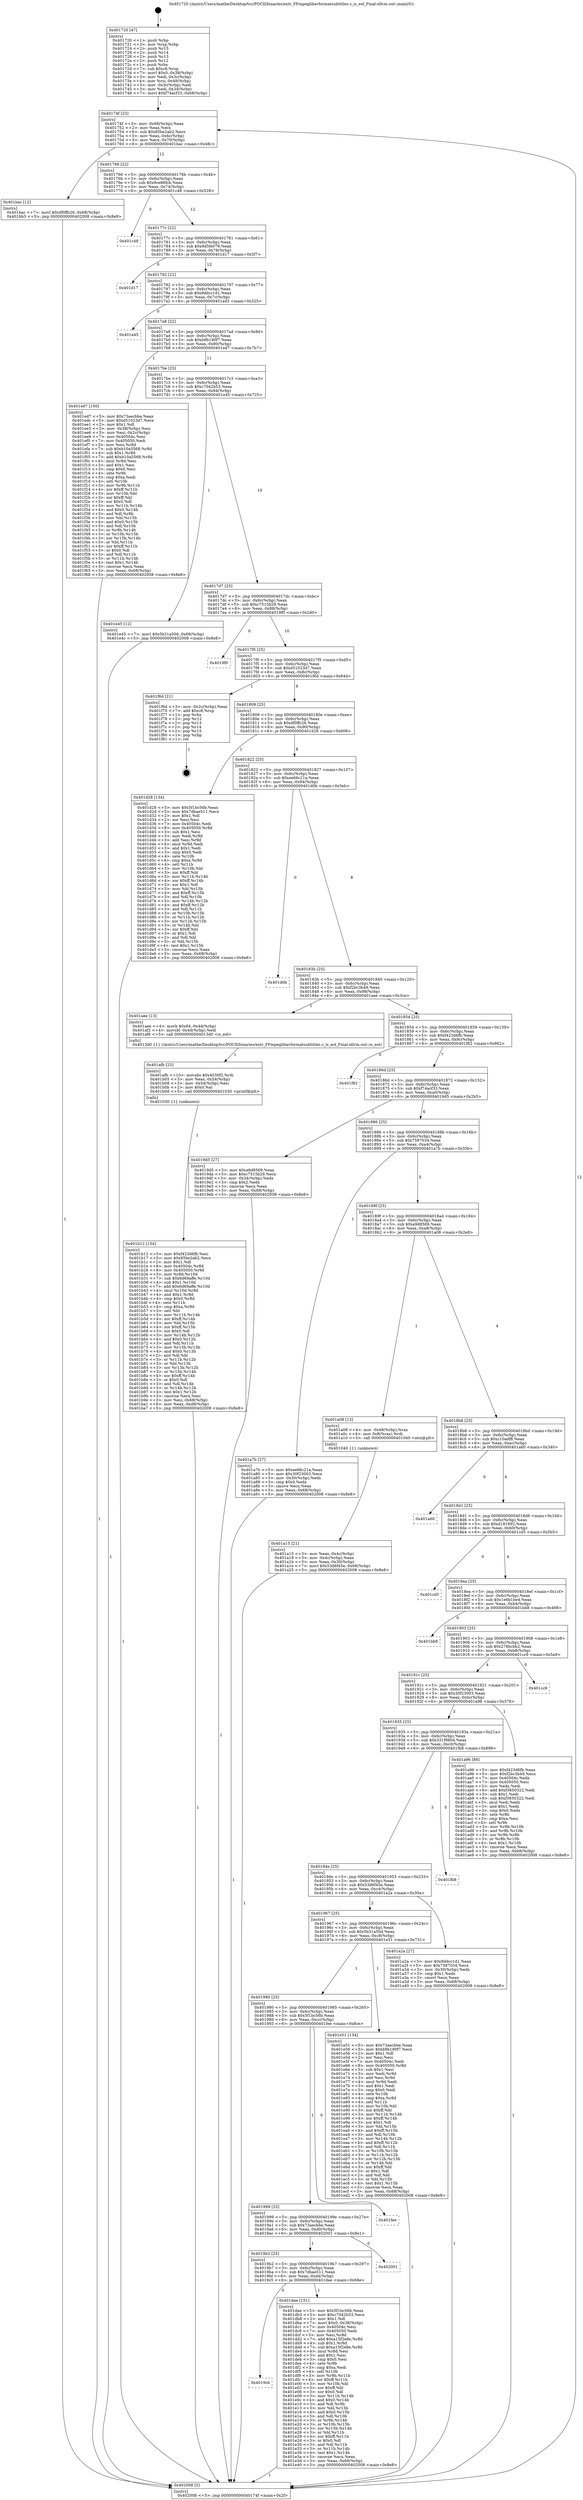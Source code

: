 digraph "0x401720" {
  label = "0x401720 (/mnt/c/Users/mathe/Desktop/tcc/POCII/binaries/extr_FFmpeglibavformatsubtitles.c_is_eol_Final-ollvm.out::main(0))"
  labelloc = "t"
  node[shape=record]

  Entry [label="",width=0.3,height=0.3,shape=circle,fillcolor=black,style=filled]
  "0x40174f" [label="{
     0x40174f [23]\l
     | [instrs]\l
     &nbsp;&nbsp;0x40174f \<+3\>: mov -0x68(%rbp),%eax\l
     &nbsp;&nbsp;0x401752 \<+2\>: mov %eax,%ecx\l
     &nbsp;&nbsp;0x401754 \<+6\>: sub $0x85be2ab2,%ecx\l
     &nbsp;&nbsp;0x40175a \<+3\>: mov %eax,-0x6c(%rbp)\l
     &nbsp;&nbsp;0x40175d \<+3\>: mov %ecx,-0x70(%rbp)\l
     &nbsp;&nbsp;0x401760 \<+6\>: je 0000000000401bac \<main+0x48c\>\l
  }"]
  "0x401bac" [label="{
     0x401bac [12]\l
     | [instrs]\l
     &nbsp;&nbsp;0x401bac \<+7\>: movl $0xdf0ffc26,-0x68(%rbp)\l
     &nbsp;&nbsp;0x401bb3 \<+5\>: jmp 0000000000402008 \<main+0x8e8\>\l
  }"]
  "0x401766" [label="{
     0x401766 [22]\l
     | [instrs]\l
     &nbsp;&nbsp;0x401766 \<+5\>: jmp 000000000040176b \<main+0x4b\>\l
     &nbsp;&nbsp;0x40176b \<+3\>: mov -0x6c(%rbp),%eax\l
     &nbsp;&nbsp;0x40176e \<+5\>: sub $0x9ce86fcb,%eax\l
     &nbsp;&nbsp;0x401773 \<+3\>: mov %eax,-0x74(%rbp)\l
     &nbsp;&nbsp;0x401776 \<+6\>: je 0000000000401c48 \<main+0x528\>\l
  }"]
  Exit [label="",width=0.3,height=0.3,shape=circle,fillcolor=black,style=filled,peripheries=2]
  "0x401c48" [label="{
     0x401c48\l
  }", style=dashed]
  "0x40177c" [label="{
     0x40177c [22]\l
     | [instrs]\l
     &nbsp;&nbsp;0x40177c \<+5\>: jmp 0000000000401781 \<main+0x61\>\l
     &nbsp;&nbsp;0x401781 \<+3\>: mov -0x6c(%rbp),%eax\l
     &nbsp;&nbsp;0x401784 \<+5\>: sub $0x9d5fe079,%eax\l
     &nbsp;&nbsp;0x401789 \<+3\>: mov %eax,-0x78(%rbp)\l
     &nbsp;&nbsp;0x40178c \<+6\>: je 0000000000401d17 \<main+0x5f7\>\l
  }"]
  "0x4019cb" [label="{
     0x4019cb\l
  }", style=dashed]
  "0x401d17" [label="{
     0x401d17\l
  }", style=dashed]
  "0x401792" [label="{
     0x401792 [22]\l
     | [instrs]\l
     &nbsp;&nbsp;0x401792 \<+5\>: jmp 0000000000401797 \<main+0x77\>\l
     &nbsp;&nbsp;0x401797 \<+3\>: mov -0x6c(%rbp),%eax\l
     &nbsp;&nbsp;0x40179a \<+5\>: sub $0x9ddcc1d1,%eax\l
     &nbsp;&nbsp;0x40179f \<+3\>: mov %eax,-0x7c(%rbp)\l
     &nbsp;&nbsp;0x4017a2 \<+6\>: je 0000000000401a45 \<main+0x325\>\l
  }"]
  "0x401dae" [label="{
     0x401dae [151]\l
     | [instrs]\l
     &nbsp;&nbsp;0x401dae \<+5\>: mov $0x5f1bc56b,%eax\l
     &nbsp;&nbsp;0x401db3 \<+5\>: mov $0xc7042b53,%ecx\l
     &nbsp;&nbsp;0x401db8 \<+2\>: mov $0x1,%dl\l
     &nbsp;&nbsp;0x401dba \<+7\>: movl $0x0,-0x38(%rbp)\l
     &nbsp;&nbsp;0x401dc1 \<+7\>: mov 0x40504c,%esi\l
     &nbsp;&nbsp;0x401dc8 \<+7\>: mov 0x405050,%edi\l
     &nbsp;&nbsp;0x401dcf \<+3\>: mov %esi,%r8d\l
     &nbsp;&nbsp;0x401dd2 \<+7\>: add $0xa15f2e8e,%r8d\l
     &nbsp;&nbsp;0x401dd9 \<+4\>: sub $0x1,%r8d\l
     &nbsp;&nbsp;0x401ddd \<+7\>: sub $0xa15f2e8e,%r8d\l
     &nbsp;&nbsp;0x401de4 \<+4\>: imul %r8d,%esi\l
     &nbsp;&nbsp;0x401de8 \<+3\>: and $0x1,%esi\l
     &nbsp;&nbsp;0x401deb \<+3\>: cmp $0x0,%esi\l
     &nbsp;&nbsp;0x401dee \<+4\>: sete %r9b\l
     &nbsp;&nbsp;0x401df2 \<+3\>: cmp $0xa,%edi\l
     &nbsp;&nbsp;0x401df5 \<+4\>: setl %r10b\l
     &nbsp;&nbsp;0x401df9 \<+3\>: mov %r9b,%r11b\l
     &nbsp;&nbsp;0x401dfc \<+4\>: xor $0xff,%r11b\l
     &nbsp;&nbsp;0x401e00 \<+3\>: mov %r10b,%bl\l
     &nbsp;&nbsp;0x401e03 \<+3\>: xor $0xff,%bl\l
     &nbsp;&nbsp;0x401e06 \<+3\>: xor $0x0,%dl\l
     &nbsp;&nbsp;0x401e09 \<+3\>: mov %r11b,%r14b\l
     &nbsp;&nbsp;0x401e0c \<+4\>: and $0x0,%r14b\l
     &nbsp;&nbsp;0x401e10 \<+3\>: and %dl,%r9b\l
     &nbsp;&nbsp;0x401e13 \<+3\>: mov %bl,%r15b\l
     &nbsp;&nbsp;0x401e16 \<+4\>: and $0x0,%r15b\l
     &nbsp;&nbsp;0x401e1a \<+3\>: and %dl,%r10b\l
     &nbsp;&nbsp;0x401e1d \<+3\>: or %r9b,%r14b\l
     &nbsp;&nbsp;0x401e20 \<+3\>: or %r10b,%r15b\l
     &nbsp;&nbsp;0x401e23 \<+3\>: xor %r15b,%r14b\l
     &nbsp;&nbsp;0x401e26 \<+3\>: or %bl,%r11b\l
     &nbsp;&nbsp;0x401e29 \<+4\>: xor $0xff,%r11b\l
     &nbsp;&nbsp;0x401e2d \<+3\>: or $0x0,%dl\l
     &nbsp;&nbsp;0x401e30 \<+3\>: and %dl,%r11b\l
     &nbsp;&nbsp;0x401e33 \<+3\>: or %r11b,%r14b\l
     &nbsp;&nbsp;0x401e36 \<+4\>: test $0x1,%r14b\l
     &nbsp;&nbsp;0x401e3a \<+3\>: cmovne %ecx,%eax\l
     &nbsp;&nbsp;0x401e3d \<+3\>: mov %eax,-0x68(%rbp)\l
     &nbsp;&nbsp;0x401e40 \<+5\>: jmp 0000000000402008 \<main+0x8e8\>\l
  }"]
  "0x401a45" [label="{
     0x401a45\l
  }", style=dashed]
  "0x4017a8" [label="{
     0x4017a8 [22]\l
     | [instrs]\l
     &nbsp;&nbsp;0x4017a8 \<+5\>: jmp 00000000004017ad \<main+0x8d\>\l
     &nbsp;&nbsp;0x4017ad \<+3\>: mov -0x6c(%rbp),%eax\l
     &nbsp;&nbsp;0x4017b0 \<+5\>: sub $0xb9b190f7,%eax\l
     &nbsp;&nbsp;0x4017b5 \<+3\>: mov %eax,-0x80(%rbp)\l
     &nbsp;&nbsp;0x4017b8 \<+6\>: je 0000000000401ed7 \<main+0x7b7\>\l
  }"]
  "0x4019b2" [label="{
     0x4019b2 [25]\l
     | [instrs]\l
     &nbsp;&nbsp;0x4019b2 \<+5\>: jmp 00000000004019b7 \<main+0x297\>\l
     &nbsp;&nbsp;0x4019b7 \<+3\>: mov -0x6c(%rbp),%eax\l
     &nbsp;&nbsp;0x4019ba \<+5\>: sub $0x7dbae511,%eax\l
     &nbsp;&nbsp;0x4019bf \<+6\>: mov %eax,-0xd4(%rbp)\l
     &nbsp;&nbsp;0x4019c5 \<+6\>: je 0000000000401dae \<main+0x68e\>\l
  }"]
  "0x401ed7" [label="{
     0x401ed7 [150]\l
     | [instrs]\l
     &nbsp;&nbsp;0x401ed7 \<+5\>: mov $0x73aecbbe,%eax\l
     &nbsp;&nbsp;0x401edc \<+5\>: mov $0xd51023d7,%ecx\l
     &nbsp;&nbsp;0x401ee1 \<+2\>: mov $0x1,%dl\l
     &nbsp;&nbsp;0x401ee3 \<+3\>: mov -0x38(%rbp),%esi\l
     &nbsp;&nbsp;0x401ee6 \<+3\>: mov %esi,-0x2c(%rbp)\l
     &nbsp;&nbsp;0x401ee9 \<+7\>: mov 0x40504c,%esi\l
     &nbsp;&nbsp;0x401ef0 \<+7\>: mov 0x405050,%edi\l
     &nbsp;&nbsp;0x401ef7 \<+3\>: mov %esi,%r8d\l
     &nbsp;&nbsp;0x401efa \<+7\>: sub $0xb10a5568,%r8d\l
     &nbsp;&nbsp;0x401f01 \<+4\>: sub $0x1,%r8d\l
     &nbsp;&nbsp;0x401f05 \<+7\>: add $0xb10a5568,%r8d\l
     &nbsp;&nbsp;0x401f0c \<+4\>: imul %r8d,%esi\l
     &nbsp;&nbsp;0x401f10 \<+3\>: and $0x1,%esi\l
     &nbsp;&nbsp;0x401f13 \<+3\>: cmp $0x0,%esi\l
     &nbsp;&nbsp;0x401f16 \<+4\>: sete %r9b\l
     &nbsp;&nbsp;0x401f1a \<+3\>: cmp $0xa,%edi\l
     &nbsp;&nbsp;0x401f1d \<+4\>: setl %r10b\l
     &nbsp;&nbsp;0x401f21 \<+3\>: mov %r9b,%r11b\l
     &nbsp;&nbsp;0x401f24 \<+4\>: xor $0xff,%r11b\l
     &nbsp;&nbsp;0x401f28 \<+3\>: mov %r10b,%bl\l
     &nbsp;&nbsp;0x401f2b \<+3\>: xor $0xff,%bl\l
     &nbsp;&nbsp;0x401f2e \<+3\>: xor $0x0,%dl\l
     &nbsp;&nbsp;0x401f31 \<+3\>: mov %r11b,%r14b\l
     &nbsp;&nbsp;0x401f34 \<+4\>: and $0x0,%r14b\l
     &nbsp;&nbsp;0x401f38 \<+3\>: and %dl,%r9b\l
     &nbsp;&nbsp;0x401f3b \<+3\>: mov %bl,%r15b\l
     &nbsp;&nbsp;0x401f3e \<+4\>: and $0x0,%r15b\l
     &nbsp;&nbsp;0x401f42 \<+3\>: and %dl,%r10b\l
     &nbsp;&nbsp;0x401f45 \<+3\>: or %r9b,%r14b\l
     &nbsp;&nbsp;0x401f48 \<+3\>: or %r10b,%r15b\l
     &nbsp;&nbsp;0x401f4b \<+3\>: xor %r15b,%r14b\l
     &nbsp;&nbsp;0x401f4e \<+3\>: or %bl,%r11b\l
     &nbsp;&nbsp;0x401f51 \<+4\>: xor $0xff,%r11b\l
     &nbsp;&nbsp;0x401f55 \<+3\>: or $0x0,%dl\l
     &nbsp;&nbsp;0x401f58 \<+3\>: and %dl,%r11b\l
     &nbsp;&nbsp;0x401f5b \<+3\>: or %r11b,%r14b\l
     &nbsp;&nbsp;0x401f5e \<+4\>: test $0x1,%r14b\l
     &nbsp;&nbsp;0x401f62 \<+3\>: cmovne %ecx,%eax\l
     &nbsp;&nbsp;0x401f65 \<+3\>: mov %eax,-0x68(%rbp)\l
     &nbsp;&nbsp;0x401f68 \<+5\>: jmp 0000000000402008 \<main+0x8e8\>\l
  }"]
  "0x4017be" [label="{
     0x4017be [25]\l
     | [instrs]\l
     &nbsp;&nbsp;0x4017be \<+5\>: jmp 00000000004017c3 \<main+0xa3\>\l
     &nbsp;&nbsp;0x4017c3 \<+3\>: mov -0x6c(%rbp),%eax\l
     &nbsp;&nbsp;0x4017c6 \<+5\>: sub $0xc7042b53,%eax\l
     &nbsp;&nbsp;0x4017cb \<+6\>: mov %eax,-0x84(%rbp)\l
     &nbsp;&nbsp;0x4017d1 \<+6\>: je 0000000000401e45 \<main+0x725\>\l
  }"]
  "0x402001" [label="{
     0x402001\l
  }", style=dashed]
  "0x401e45" [label="{
     0x401e45 [12]\l
     | [instrs]\l
     &nbsp;&nbsp;0x401e45 \<+7\>: movl $0x5b31a50d,-0x68(%rbp)\l
     &nbsp;&nbsp;0x401e4c \<+5\>: jmp 0000000000402008 \<main+0x8e8\>\l
  }"]
  "0x4017d7" [label="{
     0x4017d7 [25]\l
     | [instrs]\l
     &nbsp;&nbsp;0x4017d7 \<+5\>: jmp 00000000004017dc \<main+0xbc\>\l
     &nbsp;&nbsp;0x4017dc \<+3\>: mov -0x6c(%rbp),%eax\l
     &nbsp;&nbsp;0x4017df \<+5\>: sub $0xc7515b29,%eax\l
     &nbsp;&nbsp;0x4017e4 \<+6\>: mov %eax,-0x88(%rbp)\l
     &nbsp;&nbsp;0x4017ea \<+6\>: je 00000000004019f0 \<main+0x2d0\>\l
  }"]
  "0x401999" [label="{
     0x401999 [25]\l
     | [instrs]\l
     &nbsp;&nbsp;0x401999 \<+5\>: jmp 000000000040199e \<main+0x27e\>\l
     &nbsp;&nbsp;0x40199e \<+3\>: mov -0x6c(%rbp),%eax\l
     &nbsp;&nbsp;0x4019a1 \<+5\>: sub $0x73aecbbe,%eax\l
     &nbsp;&nbsp;0x4019a6 \<+6\>: mov %eax,-0xd0(%rbp)\l
     &nbsp;&nbsp;0x4019ac \<+6\>: je 0000000000402001 \<main+0x8e1\>\l
  }"]
  "0x4019f0" [label="{
     0x4019f0\l
  }", style=dashed]
  "0x4017f0" [label="{
     0x4017f0 [25]\l
     | [instrs]\l
     &nbsp;&nbsp;0x4017f0 \<+5\>: jmp 00000000004017f5 \<main+0xd5\>\l
     &nbsp;&nbsp;0x4017f5 \<+3\>: mov -0x6c(%rbp),%eax\l
     &nbsp;&nbsp;0x4017f8 \<+5\>: sub $0xd51023d7,%eax\l
     &nbsp;&nbsp;0x4017fd \<+6\>: mov %eax,-0x8c(%rbp)\l
     &nbsp;&nbsp;0x401803 \<+6\>: je 0000000000401f6d \<main+0x84d\>\l
  }"]
  "0x401fee" [label="{
     0x401fee\l
  }", style=dashed]
  "0x401f6d" [label="{
     0x401f6d [21]\l
     | [instrs]\l
     &nbsp;&nbsp;0x401f6d \<+3\>: mov -0x2c(%rbp),%eax\l
     &nbsp;&nbsp;0x401f70 \<+7\>: add $0xc8,%rsp\l
     &nbsp;&nbsp;0x401f77 \<+1\>: pop %rbx\l
     &nbsp;&nbsp;0x401f78 \<+2\>: pop %r12\l
     &nbsp;&nbsp;0x401f7a \<+2\>: pop %r13\l
     &nbsp;&nbsp;0x401f7c \<+2\>: pop %r14\l
     &nbsp;&nbsp;0x401f7e \<+2\>: pop %r15\l
     &nbsp;&nbsp;0x401f80 \<+1\>: pop %rbp\l
     &nbsp;&nbsp;0x401f81 \<+1\>: ret\l
  }"]
  "0x401809" [label="{
     0x401809 [25]\l
     | [instrs]\l
     &nbsp;&nbsp;0x401809 \<+5\>: jmp 000000000040180e \<main+0xee\>\l
     &nbsp;&nbsp;0x40180e \<+3\>: mov -0x6c(%rbp),%eax\l
     &nbsp;&nbsp;0x401811 \<+5\>: sub $0xdf0ffc26,%eax\l
     &nbsp;&nbsp;0x401816 \<+6\>: mov %eax,-0x90(%rbp)\l
     &nbsp;&nbsp;0x40181c \<+6\>: je 0000000000401d28 \<main+0x608\>\l
  }"]
  "0x401980" [label="{
     0x401980 [25]\l
     | [instrs]\l
     &nbsp;&nbsp;0x401980 \<+5\>: jmp 0000000000401985 \<main+0x265\>\l
     &nbsp;&nbsp;0x401985 \<+3\>: mov -0x6c(%rbp),%eax\l
     &nbsp;&nbsp;0x401988 \<+5\>: sub $0x5f1bc56b,%eax\l
     &nbsp;&nbsp;0x40198d \<+6\>: mov %eax,-0xcc(%rbp)\l
     &nbsp;&nbsp;0x401993 \<+6\>: je 0000000000401fee \<main+0x8ce\>\l
  }"]
  "0x401d28" [label="{
     0x401d28 [134]\l
     | [instrs]\l
     &nbsp;&nbsp;0x401d28 \<+5\>: mov $0x5f1bc56b,%eax\l
     &nbsp;&nbsp;0x401d2d \<+5\>: mov $0x7dbae511,%ecx\l
     &nbsp;&nbsp;0x401d32 \<+2\>: mov $0x1,%dl\l
     &nbsp;&nbsp;0x401d34 \<+2\>: xor %esi,%esi\l
     &nbsp;&nbsp;0x401d36 \<+7\>: mov 0x40504c,%edi\l
     &nbsp;&nbsp;0x401d3d \<+8\>: mov 0x405050,%r8d\l
     &nbsp;&nbsp;0x401d45 \<+3\>: sub $0x1,%esi\l
     &nbsp;&nbsp;0x401d48 \<+3\>: mov %edi,%r9d\l
     &nbsp;&nbsp;0x401d4b \<+3\>: add %esi,%r9d\l
     &nbsp;&nbsp;0x401d4e \<+4\>: imul %r9d,%edi\l
     &nbsp;&nbsp;0x401d52 \<+3\>: and $0x1,%edi\l
     &nbsp;&nbsp;0x401d55 \<+3\>: cmp $0x0,%edi\l
     &nbsp;&nbsp;0x401d58 \<+4\>: sete %r10b\l
     &nbsp;&nbsp;0x401d5c \<+4\>: cmp $0xa,%r8d\l
     &nbsp;&nbsp;0x401d60 \<+4\>: setl %r11b\l
     &nbsp;&nbsp;0x401d64 \<+3\>: mov %r10b,%bl\l
     &nbsp;&nbsp;0x401d67 \<+3\>: xor $0xff,%bl\l
     &nbsp;&nbsp;0x401d6a \<+3\>: mov %r11b,%r14b\l
     &nbsp;&nbsp;0x401d6d \<+4\>: xor $0xff,%r14b\l
     &nbsp;&nbsp;0x401d71 \<+3\>: xor $0x1,%dl\l
     &nbsp;&nbsp;0x401d74 \<+3\>: mov %bl,%r15b\l
     &nbsp;&nbsp;0x401d77 \<+4\>: and $0xff,%r15b\l
     &nbsp;&nbsp;0x401d7b \<+3\>: and %dl,%r10b\l
     &nbsp;&nbsp;0x401d7e \<+3\>: mov %r14b,%r12b\l
     &nbsp;&nbsp;0x401d81 \<+4\>: and $0xff,%r12b\l
     &nbsp;&nbsp;0x401d85 \<+3\>: and %dl,%r11b\l
     &nbsp;&nbsp;0x401d88 \<+3\>: or %r10b,%r15b\l
     &nbsp;&nbsp;0x401d8b \<+3\>: or %r11b,%r12b\l
     &nbsp;&nbsp;0x401d8e \<+3\>: xor %r12b,%r15b\l
     &nbsp;&nbsp;0x401d91 \<+3\>: or %r14b,%bl\l
     &nbsp;&nbsp;0x401d94 \<+3\>: xor $0xff,%bl\l
     &nbsp;&nbsp;0x401d97 \<+3\>: or $0x1,%dl\l
     &nbsp;&nbsp;0x401d9a \<+2\>: and %dl,%bl\l
     &nbsp;&nbsp;0x401d9c \<+3\>: or %bl,%r15b\l
     &nbsp;&nbsp;0x401d9f \<+4\>: test $0x1,%r15b\l
     &nbsp;&nbsp;0x401da3 \<+3\>: cmovne %ecx,%eax\l
     &nbsp;&nbsp;0x401da6 \<+3\>: mov %eax,-0x68(%rbp)\l
     &nbsp;&nbsp;0x401da9 \<+5\>: jmp 0000000000402008 \<main+0x8e8\>\l
  }"]
  "0x401822" [label="{
     0x401822 [25]\l
     | [instrs]\l
     &nbsp;&nbsp;0x401822 \<+5\>: jmp 0000000000401827 \<main+0x107\>\l
     &nbsp;&nbsp;0x401827 \<+3\>: mov -0x6c(%rbp),%eax\l
     &nbsp;&nbsp;0x40182a \<+5\>: sub $0xee66c21a,%eax\l
     &nbsp;&nbsp;0x40182f \<+6\>: mov %eax,-0x94(%rbp)\l
     &nbsp;&nbsp;0x401835 \<+6\>: je 0000000000401d0b \<main+0x5eb\>\l
  }"]
  "0x401e51" [label="{
     0x401e51 [134]\l
     | [instrs]\l
     &nbsp;&nbsp;0x401e51 \<+5\>: mov $0x73aecbbe,%eax\l
     &nbsp;&nbsp;0x401e56 \<+5\>: mov $0xb9b190f7,%ecx\l
     &nbsp;&nbsp;0x401e5b \<+2\>: mov $0x1,%dl\l
     &nbsp;&nbsp;0x401e5d \<+2\>: xor %esi,%esi\l
     &nbsp;&nbsp;0x401e5f \<+7\>: mov 0x40504c,%edi\l
     &nbsp;&nbsp;0x401e66 \<+8\>: mov 0x405050,%r8d\l
     &nbsp;&nbsp;0x401e6e \<+3\>: sub $0x1,%esi\l
     &nbsp;&nbsp;0x401e71 \<+3\>: mov %edi,%r9d\l
     &nbsp;&nbsp;0x401e74 \<+3\>: add %esi,%r9d\l
     &nbsp;&nbsp;0x401e77 \<+4\>: imul %r9d,%edi\l
     &nbsp;&nbsp;0x401e7b \<+3\>: and $0x1,%edi\l
     &nbsp;&nbsp;0x401e7e \<+3\>: cmp $0x0,%edi\l
     &nbsp;&nbsp;0x401e81 \<+4\>: sete %r10b\l
     &nbsp;&nbsp;0x401e85 \<+4\>: cmp $0xa,%r8d\l
     &nbsp;&nbsp;0x401e89 \<+4\>: setl %r11b\l
     &nbsp;&nbsp;0x401e8d \<+3\>: mov %r10b,%bl\l
     &nbsp;&nbsp;0x401e90 \<+3\>: xor $0xff,%bl\l
     &nbsp;&nbsp;0x401e93 \<+3\>: mov %r11b,%r14b\l
     &nbsp;&nbsp;0x401e96 \<+4\>: xor $0xff,%r14b\l
     &nbsp;&nbsp;0x401e9a \<+3\>: xor $0x1,%dl\l
     &nbsp;&nbsp;0x401e9d \<+3\>: mov %bl,%r15b\l
     &nbsp;&nbsp;0x401ea0 \<+4\>: and $0xff,%r15b\l
     &nbsp;&nbsp;0x401ea4 \<+3\>: and %dl,%r10b\l
     &nbsp;&nbsp;0x401ea7 \<+3\>: mov %r14b,%r12b\l
     &nbsp;&nbsp;0x401eaa \<+4\>: and $0xff,%r12b\l
     &nbsp;&nbsp;0x401eae \<+3\>: and %dl,%r11b\l
     &nbsp;&nbsp;0x401eb1 \<+3\>: or %r10b,%r15b\l
     &nbsp;&nbsp;0x401eb4 \<+3\>: or %r11b,%r12b\l
     &nbsp;&nbsp;0x401eb7 \<+3\>: xor %r12b,%r15b\l
     &nbsp;&nbsp;0x401eba \<+3\>: or %r14b,%bl\l
     &nbsp;&nbsp;0x401ebd \<+3\>: xor $0xff,%bl\l
     &nbsp;&nbsp;0x401ec0 \<+3\>: or $0x1,%dl\l
     &nbsp;&nbsp;0x401ec3 \<+2\>: and %dl,%bl\l
     &nbsp;&nbsp;0x401ec5 \<+3\>: or %bl,%r15b\l
     &nbsp;&nbsp;0x401ec8 \<+4\>: test $0x1,%r15b\l
     &nbsp;&nbsp;0x401ecc \<+3\>: cmovne %ecx,%eax\l
     &nbsp;&nbsp;0x401ecf \<+3\>: mov %eax,-0x68(%rbp)\l
     &nbsp;&nbsp;0x401ed2 \<+5\>: jmp 0000000000402008 \<main+0x8e8\>\l
  }"]
  "0x401d0b" [label="{
     0x401d0b\l
  }", style=dashed]
  "0x40183b" [label="{
     0x40183b [25]\l
     | [instrs]\l
     &nbsp;&nbsp;0x40183b \<+5\>: jmp 0000000000401840 \<main+0x120\>\l
     &nbsp;&nbsp;0x401840 \<+3\>: mov -0x6c(%rbp),%eax\l
     &nbsp;&nbsp;0x401843 \<+5\>: sub $0xf2bc3b49,%eax\l
     &nbsp;&nbsp;0x401848 \<+6\>: mov %eax,-0x98(%rbp)\l
     &nbsp;&nbsp;0x40184e \<+6\>: je 0000000000401aee \<main+0x3ce\>\l
  }"]
  "0x401b12" [label="{
     0x401b12 [154]\l
     | [instrs]\l
     &nbsp;&nbsp;0x401b12 \<+5\>: mov $0xf423d6fb,%esi\l
     &nbsp;&nbsp;0x401b17 \<+5\>: mov $0x85be2ab2,%ecx\l
     &nbsp;&nbsp;0x401b1c \<+2\>: mov $0x1,%dl\l
     &nbsp;&nbsp;0x401b1e \<+8\>: mov 0x40504c,%r8d\l
     &nbsp;&nbsp;0x401b26 \<+8\>: mov 0x405050,%r9d\l
     &nbsp;&nbsp;0x401b2e \<+3\>: mov %r8d,%r10d\l
     &nbsp;&nbsp;0x401b31 \<+7\>: sub $0x6d69affe,%r10d\l
     &nbsp;&nbsp;0x401b38 \<+4\>: sub $0x1,%r10d\l
     &nbsp;&nbsp;0x401b3c \<+7\>: add $0x6d69affe,%r10d\l
     &nbsp;&nbsp;0x401b43 \<+4\>: imul %r10d,%r8d\l
     &nbsp;&nbsp;0x401b47 \<+4\>: and $0x1,%r8d\l
     &nbsp;&nbsp;0x401b4b \<+4\>: cmp $0x0,%r8d\l
     &nbsp;&nbsp;0x401b4f \<+4\>: sete %r11b\l
     &nbsp;&nbsp;0x401b53 \<+4\>: cmp $0xa,%r9d\l
     &nbsp;&nbsp;0x401b57 \<+3\>: setl %bl\l
     &nbsp;&nbsp;0x401b5a \<+3\>: mov %r11b,%r14b\l
     &nbsp;&nbsp;0x401b5d \<+4\>: xor $0xff,%r14b\l
     &nbsp;&nbsp;0x401b61 \<+3\>: mov %bl,%r15b\l
     &nbsp;&nbsp;0x401b64 \<+4\>: xor $0xff,%r15b\l
     &nbsp;&nbsp;0x401b68 \<+3\>: xor $0x0,%dl\l
     &nbsp;&nbsp;0x401b6b \<+3\>: mov %r14b,%r12b\l
     &nbsp;&nbsp;0x401b6e \<+4\>: and $0x0,%r12b\l
     &nbsp;&nbsp;0x401b72 \<+3\>: and %dl,%r11b\l
     &nbsp;&nbsp;0x401b75 \<+3\>: mov %r15b,%r13b\l
     &nbsp;&nbsp;0x401b78 \<+4\>: and $0x0,%r13b\l
     &nbsp;&nbsp;0x401b7c \<+2\>: and %dl,%bl\l
     &nbsp;&nbsp;0x401b7e \<+3\>: or %r11b,%r12b\l
     &nbsp;&nbsp;0x401b81 \<+3\>: or %bl,%r13b\l
     &nbsp;&nbsp;0x401b84 \<+3\>: xor %r13b,%r12b\l
     &nbsp;&nbsp;0x401b87 \<+3\>: or %r15b,%r14b\l
     &nbsp;&nbsp;0x401b8a \<+4\>: xor $0xff,%r14b\l
     &nbsp;&nbsp;0x401b8e \<+3\>: or $0x0,%dl\l
     &nbsp;&nbsp;0x401b91 \<+3\>: and %dl,%r14b\l
     &nbsp;&nbsp;0x401b94 \<+3\>: or %r14b,%r12b\l
     &nbsp;&nbsp;0x401b97 \<+4\>: test $0x1,%r12b\l
     &nbsp;&nbsp;0x401b9b \<+3\>: cmovne %ecx,%esi\l
     &nbsp;&nbsp;0x401b9e \<+3\>: mov %esi,-0x68(%rbp)\l
     &nbsp;&nbsp;0x401ba1 \<+6\>: mov %eax,-0xd8(%rbp)\l
     &nbsp;&nbsp;0x401ba7 \<+5\>: jmp 0000000000402008 \<main+0x8e8\>\l
  }"]
  "0x401aee" [label="{
     0x401aee [13]\l
     | [instrs]\l
     &nbsp;&nbsp;0x401aee \<+4\>: movb $0x64,-0x4d(%rbp)\l
     &nbsp;&nbsp;0x401af2 \<+4\>: movsbl -0x4d(%rbp),%edi\l
     &nbsp;&nbsp;0x401af6 \<+5\>: call 00000000004013d0 \<is_eol\>\l
     | [calls]\l
     &nbsp;&nbsp;0x4013d0 \{1\} (/mnt/c/Users/mathe/Desktop/tcc/POCII/binaries/extr_FFmpeglibavformatsubtitles.c_is_eol_Final-ollvm.out::is_eol)\l
  }"]
  "0x401854" [label="{
     0x401854 [25]\l
     | [instrs]\l
     &nbsp;&nbsp;0x401854 \<+5\>: jmp 0000000000401859 \<main+0x139\>\l
     &nbsp;&nbsp;0x401859 \<+3\>: mov -0x6c(%rbp),%eax\l
     &nbsp;&nbsp;0x40185c \<+5\>: sub $0xf423d6fb,%eax\l
     &nbsp;&nbsp;0x401861 \<+6\>: mov %eax,-0x9c(%rbp)\l
     &nbsp;&nbsp;0x401867 \<+6\>: je 0000000000401f82 \<main+0x862\>\l
  }"]
  "0x401afb" [label="{
     0x401afb [23]\l
     | [instrs]\l
     &nbsp;&nbsp;0x401afb \<+10\>: movabs $0x4030f2,%rdi\l
     &nbsp;&nbsp;0x401b05 \<+3\>: mov %eax,-0x54(%rbp)\l
     &nbsp;&nbsp;0x401b08 \<+3\>: mov -0x54(%rbp),%esi\l
     &nbsp;&nbsp;0x401b0b \<+2\>: mov $0x0,%al\l
     &nbsp;&nbsp;0x401b0d \<+5\>: call 0000000000401030 \<printf@plt\>\l
     | [calls]\l
     &nbsp;&nbsp;0x401030 \{1\} (unknown)\l
  }"]
  "0x401f82" [label="{
     0x401f82\l
  }", style=dashed]
  "0x40186d" [label="{
     0x40186d [25]\l
     | [instrs]\l
     &nbsp;&nbsp;0x40186d \<+5\>: jmp 0000000000401872 \<main+0x152\>\l
     &nbsp;&nbsp;0x401872 \<+3\>: mov -0x6c(%rbp),%eax\l
     &nbsp;&nbsp;0x401875 \<+5\>: sub $0xf74acf33,%eax\l
     &nbsp;&nbsp;0x40187a \<+6\>: mov %eax,-0xa0(%rbp)\l
     &nbsp;&nbsp;0x401880 \<+6\>: je 00000000004019d5 \<main+0x2b5\>\l
  }"]
  "0x401967" [label="{
     0x401967 [25]\l
     | [instrs]\l
     &nbsp;&nbsp;0x401967 \<+5\>: jmp 000000000040196c \<main+0x24c\>\l
     &nbsp;&nbsp;0x40196c \<+3\>: mov -0x6c(%rbp),%eax\l
     &nbsp;&nbsp;0x40196f \<+5\>: sub $0x5b31a50d,%eax\l
     &nbsp;&nbsp;0x401974 \<+6\>: mov %eax,-0xc8(%rbp)\l
     &nbsp;&nbsp;0x40197a \<+6\>: je 0000000000401e51 \<main+0x731\>\l
  }"]
  "0x4019d5" [label="{
     0x4019d5 [27]\l
     | [instrs]\l
     &nbsp;&nbsp;0x4019d5 \<+5\>: mov $0xa9d8569,%eax\l
     &nbsp;&nbsp;0x4019da \<+5\>: mov $0xc7515b29,%ecx\l
     &nbsp;&nbsp;0x4019df \<+3\>: mov -0x34(%rbp),%edx\l
     &nbsp;&nbsp;0x4019e2 \<+3\>: cmp $0x2,%edx\l
     &nbsp;&nbsp;0x4019e5 \<+3\>: cmovne %ecx,%eax\l
     &nbsp;&nbsp;0x4019e8 \<+3\>: mov %eax,-0x68(%rbp)\l
     &nbsp;&nbsp;0x4019eb \<+5\>: jmp 0000000000402008 \<main+0x8e8\>\l
  }"]
  "0x401886" [label="{
     0x401886 [25]\l
     | [instrs]\l
     &nbsp;&nbsp;0x401886 \<+5\>: jmp 000000000040188b \<main+0x16b\>\l
     &nbsp;&nbsp;0x40188b \<+3\>: mov -0x6c(%rbp),%eax\l
     &nbsp;&nbsp;0x40188e \<+5\>: sub $0x7587034,%eax\l
     &nbsp;&nbsp;0x401893 \<+6\>: mov %eax,-0xa4(%rbp)\l
     &nbsp;&nbsp;0x401899 \<+6\>: je 0000000000401a7b \<main+0x35b\>\l
  }"]
  "0x402008" [label="{
     0x402008 [5]\l
     | [instrs]\l
     &nbsp;&nbsp;0x402008 \<+5\>: jmp 000000000040174f \<main+0x2f\>\l
  }"]
  "0x401720" [label="{
     0x401720 [47]\l
     | [instrs]\l
     &nbsp;&nbsp;0x401720 \<+1\>: push %rbp\l
     &nbsp;&nbsp;0x401721 \<+3\>: mov %rsp,%rbp\l
     &nbsp;&nbsp;0x401724 \<+2\>: push %r15\l
     &nbsp;&nbsp;0x401726 \<+2\>: push %r14\l
     &nbsp;&nbsp;0x401728 \<+2\>: push %r13\l
     &nbsp;&nbsp;0x40172a \<+2\>: push %r12\l
     &nbsp;&nbsp;0x40172c \<+1\>: push %rbx\l
     &nbsp;&nbsp;0x40172d \<+7\>: sub $0xc8,%rsp\l
     &nbsp;&nbsp;0x401734 \<+7\>: movl $0x0,-0x38(%rbp)\l
     &nbsp;&nbsp;0x40173b \<+3\>: mov %edi,-0x3c(%rbp)\l
     &nbsp;&nbsp;0x40173e \<+4\>: mov %rsi,-0x48(%rbp)\l
     &nbsp;&nbsp;0x401742 \<+3\>: mov -0x3c(%rbp),%edi\l
     &nbsp;&nbsp;0x401745 \<+3\>: mov %edi,-0x34(%rbp)\l
     &nbsp;&nbsp;0x401748 \<+7\>: movl $0xf74acf33,-0x68(%rbp)\l
  }"]
  "0x401a2a" [label="{
     0x401a2a [27]\l
     | [instrs]\l
     &nbsp;&nbsp;0x401a2a \<+5\>: mov $0x9ddcc1d1,%eax\l
     &nbsp;&nbsp;0x401a2f \<+5\>: mov $0x7587034,%ecx\l
     &nbsp;&nbsp;0x401a34 \<+3\>: mov -0x30(%rbp),%edx\l
     &nbsp;&nbsp;0x401a37 \<+3\>: cmp $0x1,%edx\l
     &nbsp;&nbsp;0x401a3a \<+3\>: cmovl %ecx,%eax\l
     &nbsp;&nbsp;0x401a3d \<+3\>: mov %eax,-0x68(%rbp)\l
     &nbsp;&nbsp;0x401a40 \<+5\>: jmp 0000000000402008 \<main+0x8e8\>\l
  }"]
  "0x401a7b" [label="{
     0x401a7b [27]\l
     | [instrs]\l
     &nbsp;&nbsp;0x401a7b \<+5\>: mov $0xee66c21a,%eax\l
     &nbsp;&nbsp;0x401a80 \<+5\>: mov $0x30f23003,%ecx\l
     &nbsp;&nbsp;0x401a85 \<+3\>: mov -0x30(%rbp),%edx\l
     &nbsp;&nbsp;0x401a88 \<+3\>: cmp $0x0,%edx\l
     &nbsp;&nbsp;0x401a8b \<+3\>: cmove %ecx,%eax\l
     &nbsp;&nbsp;0x401a8e \<+3\>: mov %eax,-0x68(%rbp)\l
     &nbsp;&nbsp;0x401a91 \<+5\>: jmp 0000000000402008 \<main+0x8e8\>\l
  }"]
  "0x40189f" [label="{
     0x40189f [25]\l
     | [instrs]\l
     &nbsp;&nbsp;0x40189f \<+5\>: jmp 00000000004018a4 \<main+0x184\>\l
     &nbsp;&nbsp;0x4018a4 \<+3\>: mov -0x6c(%rbp),%eax\l
     &nbsp;&nbsp;0x4018a7 \<+5\>: sub $0xa9d8569,%eax\l
     &nbsp;&nbsp;0x4018ac \<+6\>: mov %eax,-0xa8(%rbp)\l
     &nbsp;&nbsp;0x4018b2 \<+6\>: je 0000000000401a08 \<main+0x2e8\>\l
  }"]
  "0x40194e" [label="{
     0x40194e [25]\l
     | [instrs]\l
     &nbsp;&nbsp;0x40194e \<+5\>: jmp 0000000000401953 \<main+0x233\>\l
     &nbsp;&nbsp;0x401953 \<+3\>: mov -0x6c(%rbp),%eax\l
     &nbsp;&nbsp;0x401956 \<+5\>: sub $0x53d6f45e,%eax\l
     &nbsp;&nbsp;0x40195b \<+6\>: mov %eax,-0xc4(%rbp)\l
     &nbsp;&nbsp;0x401961 \<+6\>: je 0000000000401a2a \<main+0x30a\>\l
  }"]
  "0x401a08" [label="{
     0x401a08 [13]\l
     | [instrs]\l
     &nbsp;&nbsp;0x401a08 \<+4\>: mov -0x48(%rbp),%rax\l
     &nbsp;&nbsp;0x401a0c \<+4\>: mov 0x8(%rax),%rdi\l
     &nbsp;&nbsp;0x401a10 \<+5\>: call 0000000000401040 \<atoi@plt\>\l
     | [calls]\l
     &nbsp;&nbsp;0x401040 \{1\} (unknown)\l
  }"]
  "0x4018b8" [label="{
     0x4018b8 [25]\l
     | [instrs]\l
     &nbsp;&nbsp;0x4018b8 \<+5\>: jmp 00000000004018bd \<main+0x19d\>\l
     &nbsp;&nbsp;0x4018bd \<+3\>: mov -0x6c(%rbp),%eax\l
     &nbsp;&nbsp;0x4018c0 \<+5\>: sub $0xc10adf8,%eax\l
     &nbsp;&nbsp;0x4018c5 \<+6\>: mov %eax,-0xac(%rbp)\l
     &nbsp;&nbsp;0x4018cb \<+6\>: je 0000000000401a60 \<main+0x340\>\l
  }"]
  "0x401a15" [label="{
     0x401a15 [21]\l
     | [instrs]\l
     &nbsp;&nbsp;0x401a15 \<+3\>: mov %eax,-0x4c(%rbp)\l
     &nbsp;&nbsp;0x401a18 \<+3\>: mov -0x4c(%rbp),%eax\l
     &nbsp;&nbsp;0x401a1b \<+3\>: mov %eax,-0x30(%rbp)\l
     &nbsp;&nbsp;0x401a1e \<+7\>: movl $0x53d6f45e,-0x68(%rbp)\l
     &nbsp;&nbsp;0x401a25 \<+5\>: jmp 0000000000402008 \<main+0x8e8\>\l
  }"]
  "0x401fb8" [label="{
     0x401fb8\l
  }", style=dashed]
  "0x401a60" [label="{
     0x401a60\l
  }", style=dashed]
  "0x4018d1" [label="{
     0x4018d1 [25]\l
     | [instrs]\l
     &nbsp;&nbsp;0x4018d1 \<+5\>: jmp 00000000004018d6 \<main+0x1b6\>\l
     &nbsp;&nbsp;0x4018d6 \<+3\>: mov -0x6c(%rbp),%eax\l
     &nbsp;&nbsp;0x4018d9 \<+5\>: sub $0xd181692,%eax\l
     &nbsp;&nbsp;0x4018de \<+6\>: mov %eax,-0xb0(%rbp)\l
     &nbsp;&nbsp;0x4018e4 \<+6\>: je 0000000000401cd5 \<main+0x5b5\>\l
  }"]
  "0x401935" [label="{
     0x401935 [25]\l
     | [instrs]\l
     &nbsp;&nbsp;0x401935 \<+5\>: jmp 000000000040193a \<main+0x21a\>\l
     &nbsp;&nbsp;0x40193a \<+3\>: mov -0x6c(%rbp),%eax\l
     &nbsp;&nbsp;0x40193d \<+5\>: sub $0x331f980d,%eax\l
     &nbsp;&nbsp;0x401942 \<+6\>: mov %eax,-0xc0(%rbp)\l
     &nbsp;&nbsp;0x401948 \<+6\>: je 0000000000401fb8 \<main+0x898\>\l
  }"]
  "0x401cd5" [label="{
     0x401cd5\l
  }", style=dashed]
  "0x4018ea" [label="{
     0x4018ea [25]\l
     | [instrs]\l
     &nbsp;&nbsp;0x4018ea \<+5\>: jmp 00000000004018ef \<main+0x1cf\>\l
     &nbsp;&nbsp;0x4018ef \<+3\>: mov -0x6c(%rbp),%eax\l
     &nbsp;&nbsp;0x4018f2 \<+5\>: sub $0x1e6b1be4,%eax\l
     &nbsp;&nbsp;0x4018f7 \<+6\>: mov %eax,-0xb4(%rbp)\l
     &nbsp;&nbsp;0x4018fd \<+6\>: je 0000000000401bb8 \<main+0x498\>\l
  }"]
  "0x401a96" [label="{
     0x401a96 [88]\l
     | [instrs]\l
     &nbsp;&nbsp;0x401a96 \<+5\>: mov $0xf423d6fb,%eax\l
     &nbsp;&nbsp;0x401a9b \<+5\>: mov $0xf2bc3b49,%ecx\l
     &nbsp;&nbsp;0x401aa0 \<+7\>: mov 0x40504c,%edx\l
     &nbsp;&nbsp;0x401aa7 \<+7\>: mov 0x405050,%esi\l
     &nbsp;&nbsp;0x401aae \<+2\>: mov %edx,%edi\l
     &nbsp;&nbsp;0x401ab0 \<+6\>: add $0xf3650322,%edi\l
     &nbsp;&nbsp;0x401ab6 \<+3\>: sub $0x1,%edi\l
     &nbsp;&nbsp;0x401ab9 \<+6\>: sub $0xf3650322,%edi\l
     &nbsp;&nbsp;0x401abf \<+3\>: imul %edi,%edx\l
     &nbsp;&nbsp;0x401ac2 \<+3\>: and $0x1,%edx\l
     &nbsp;&nbsp;0x401ac5 \<+3\>: cmp $0x0,%edx\l
     &nbsp;&nbsp;0x401ac8 \<+4\>: sete %r8b\l
     &nbsp;&nbsp;0x401acc \<+3\>: cmp $0xa,%esi\l
     &nbsp;&nbsp;0x401acf \<+4\>: setl %r9b\l
     &nbsp;&nbsp;0x401ad3 \<+3\>: mov %r8b,%r10b\l
     &nbsp;&nbsp;0x401ad6 \<+3\>: and %r9b,%r10b\l
     &nbsp;&nbsp;0x401ad9 \<+3\>: xor %r9b,%r8b\l
     &nbsp;&nbsp;0x401adc \<+3\>: or %r8b,%r10b\l
     &nbsp;&nbsp;0x401adf \<+4\>: test $0x1,%r10b\l
     &nbsp;&nbsp;0x401ae3 \<+3\>: cmovne %ecx,%eax\l
     &nbsp;&nbsp;0x401ae6 \<+3\>: mov %eax,-0x68(%rbp)\l
     &nbsp;&nbsp;0x401ae9 \<+5\>: jmp 0000000000402008 \<main+0x8e8\>\l
  }"]
  "0x401bb8" [label="{
     0x401bb8\l
  }", style=dashed]
  "0x401903" [label="{
     0x401903 [25]\l
     | [instrs]\l
     &nbsp;&nbsp;0x401903 \<+5\>: jmp 0000000000401908 \<main+0x1e8\>\l
     &nbsp;&nbsp;0x401908 \<+3\>: mov -0x6c(%rbp),%eax\l
     &nbsp;&nbsp;0x40190b \<+5\>: sub $0x278bcbb2,%eax\l
     &nbsp;&nbsp;0x401910 \<+6\>: mov %eax,-0xb8(%rbp)\l
     &nbsp;&nbsp;0x401916 \<+6\>: je 0000000000401cc9 \<main+0x5a9\>\l
  }"]
  "0x40191c" [label="{
     0x40191c [25]\l
     | [instrs]\l
     &nbsp;&nbsp;0x40191c \<+5\>: jmp 0000000000401921 \<main+0x201\>\l
     &nbsp;&nbsp;0x401921 \<+3\>: mov -0x6c(%rbp),%eax\l
     &nbsp;&nbsp;0x401924 \<+5\>: sub $0x30f23003,%eax\l
     &nbsp;&nbsp;0x401929 \<+6\>: mov %eax,-0xbc(%rbp)\l
     &nbsp;&nbsp;0x40192f \<+6\>: je 0000000000401a96 \<main+0x376\>\l
  }"]
  "0x401cc9" [label="{
     0x401cc9\l
  }", style=dashed]
  Entry -> "0x401720" [label=" 1"]
  "0x40174f" -> "0x401bac" [label=" 1"]
  "0x40174f" -> "0x401766" [label=" 12"]
  "0x401f6d" -> Exit [label=" 1"]
  "0x401766" -> "0x401c48" [label=" 0"]
  "0x401766" -> "0x40177c" [label=" 12"]
  "0x401ed7" -> "0x402008" [label=" 1"]
  "0x40177c" -> "0x401d17" [label=" 0"]
  "0x40177c" -> "0x401792" [label=" 12"]
  "0x401e51" -> "0x402008" [label=" 1"]
  "0x401792" -> "0x401a45" [label=" 0"]
  "0x401792" -> "0x4017a8" [label=" 12"]
  "0x401e45" -> "0x402008" [label=" 1"]
  "0x4017a8" -> "0x401ed7" [label=" 1"]
  "0x4017a8" -> "0x4017be" [label=" 11"]
  "0x4019b2" -> "0x4019cb" [label=" 0"]
  "0x4017be" -> "0x401e45" [label=" 1"]
  "0x4017be" -> "0x4017d7" [label=" 10"]
  "0x4019b2" -> "0x401dae" [label=" 1"]
  "0x4017d7" -> "0x4019f0" [label=" 0"]
  "0x4017d7" -> "0x4017f0" [label=" 10"]
  "0x401999" -> "0x4019b2" [label=" 1"]
  "0x4017f0" -> "0x401f6d" [label=" 1"]
  "0x4017f0" -> "0x401809" [label=" 9"]
  "0x401999" -> "0x402001" [label=" 0"]
  "0x401809" -> "0x401d28" [label=" 1"]
  "0x401809" -> "0x401822" [label=" 8"]
  "0x401980" -> "0x401999" [label=" 1"]
  "0x401822" -> "0x401d0b" [label=" 0"]
  "0x401822" -> "0x40183b" [label=" 8"]
  "0x401980" -> "0x401fee" [label=" 0"]
  "0x40183b" -> "0x401aee" [label=" 1"]
  "0x40183b" -> "0x401854" [label=" 7"]
  "0x401967" -> "0x401980" [label=" 1"]
  "0x401854" -> "0x401f82" [label=" 0"]
  "0x401854" -> "0x40186d" [label=" 7"]
  "0x401967" -> "0x401e51" [label=" 1"]
  "0x40186d" -> "0x4019d5" [label=" 1"]
  "0x40186d" -> "0x401886" [label=" 6"]
  "0x4019d5" -> "0x402008" [label=" 1"]
  "0x401720" -> "0x40174f" [label=" 1"]
  "0x402008" -> "0x40174f" [label=" 12"]
  "0x401dae" -> "0x402008" [label=" 1"]
  "0x401886" -> "0x401a7b" [label=" 1"]
  "0x401886" -> "0x40189f" [label=" 5"]
  "0x401d28" -> "0x402008" [label=" 1"]
  "0x40189f" -> "0x401a08" [label=" 1"]
  "0x40189f" -> "0x4018b8" [label=" 4"]
  "0x401a08" -> "0x401a15" [label=" 1"]
  "0x401a15" -> "0x402008" [label=" 1"]
  "0x401b12" -> "0x402008" [label=" 1"]
  "0x4018b8" -> "0x401a60" [label=" 0"]
  "0x4018b8" -> "0x4018d1" [label=" 4"]
  "0x401afb" -> "0x401b12" [label=" 1"]
  "0x4018d1" -> "0x401cd5" [label=" 0"]
  "0x4018d1" -> "0x4018ea" [label=" 4"]
  "0x401a96" -> "0x402008" [label=" 1"]
  "0x4018ea" -> "0x401bb8" [label=" 0"]
  "0x4018ea" -> "0x401903" [label=" 4"]
  "0x401a7b" -> "0x402008" [label=" 1"]
  "0x401903" -> "0x401cc9" [label=" 0"]
  "0x401903" -> "0x40191c" [label=" 4"]
  "0x401a2a" -> "0x402008" [label=" 1"]
  "0x40191c" -> "0x401a96" [label=" 1"]
  "0x40191c" -> "0x401935" [label=" 3"]
  "0x401aee" -> "0x401afb" [label=" 1"]
  "0x401935" -> "0x401fb8" [label=" 0"]
  "0x401935" -> "0x40194e" [label=" 3"]
  "0x401bac" -> "0x402008" [label=" 1"]
  "0x40194e" -> "0x401a2a" [label=" 1"]
  "0x40194e" -> "0x401967" [label=" 2"]
}
